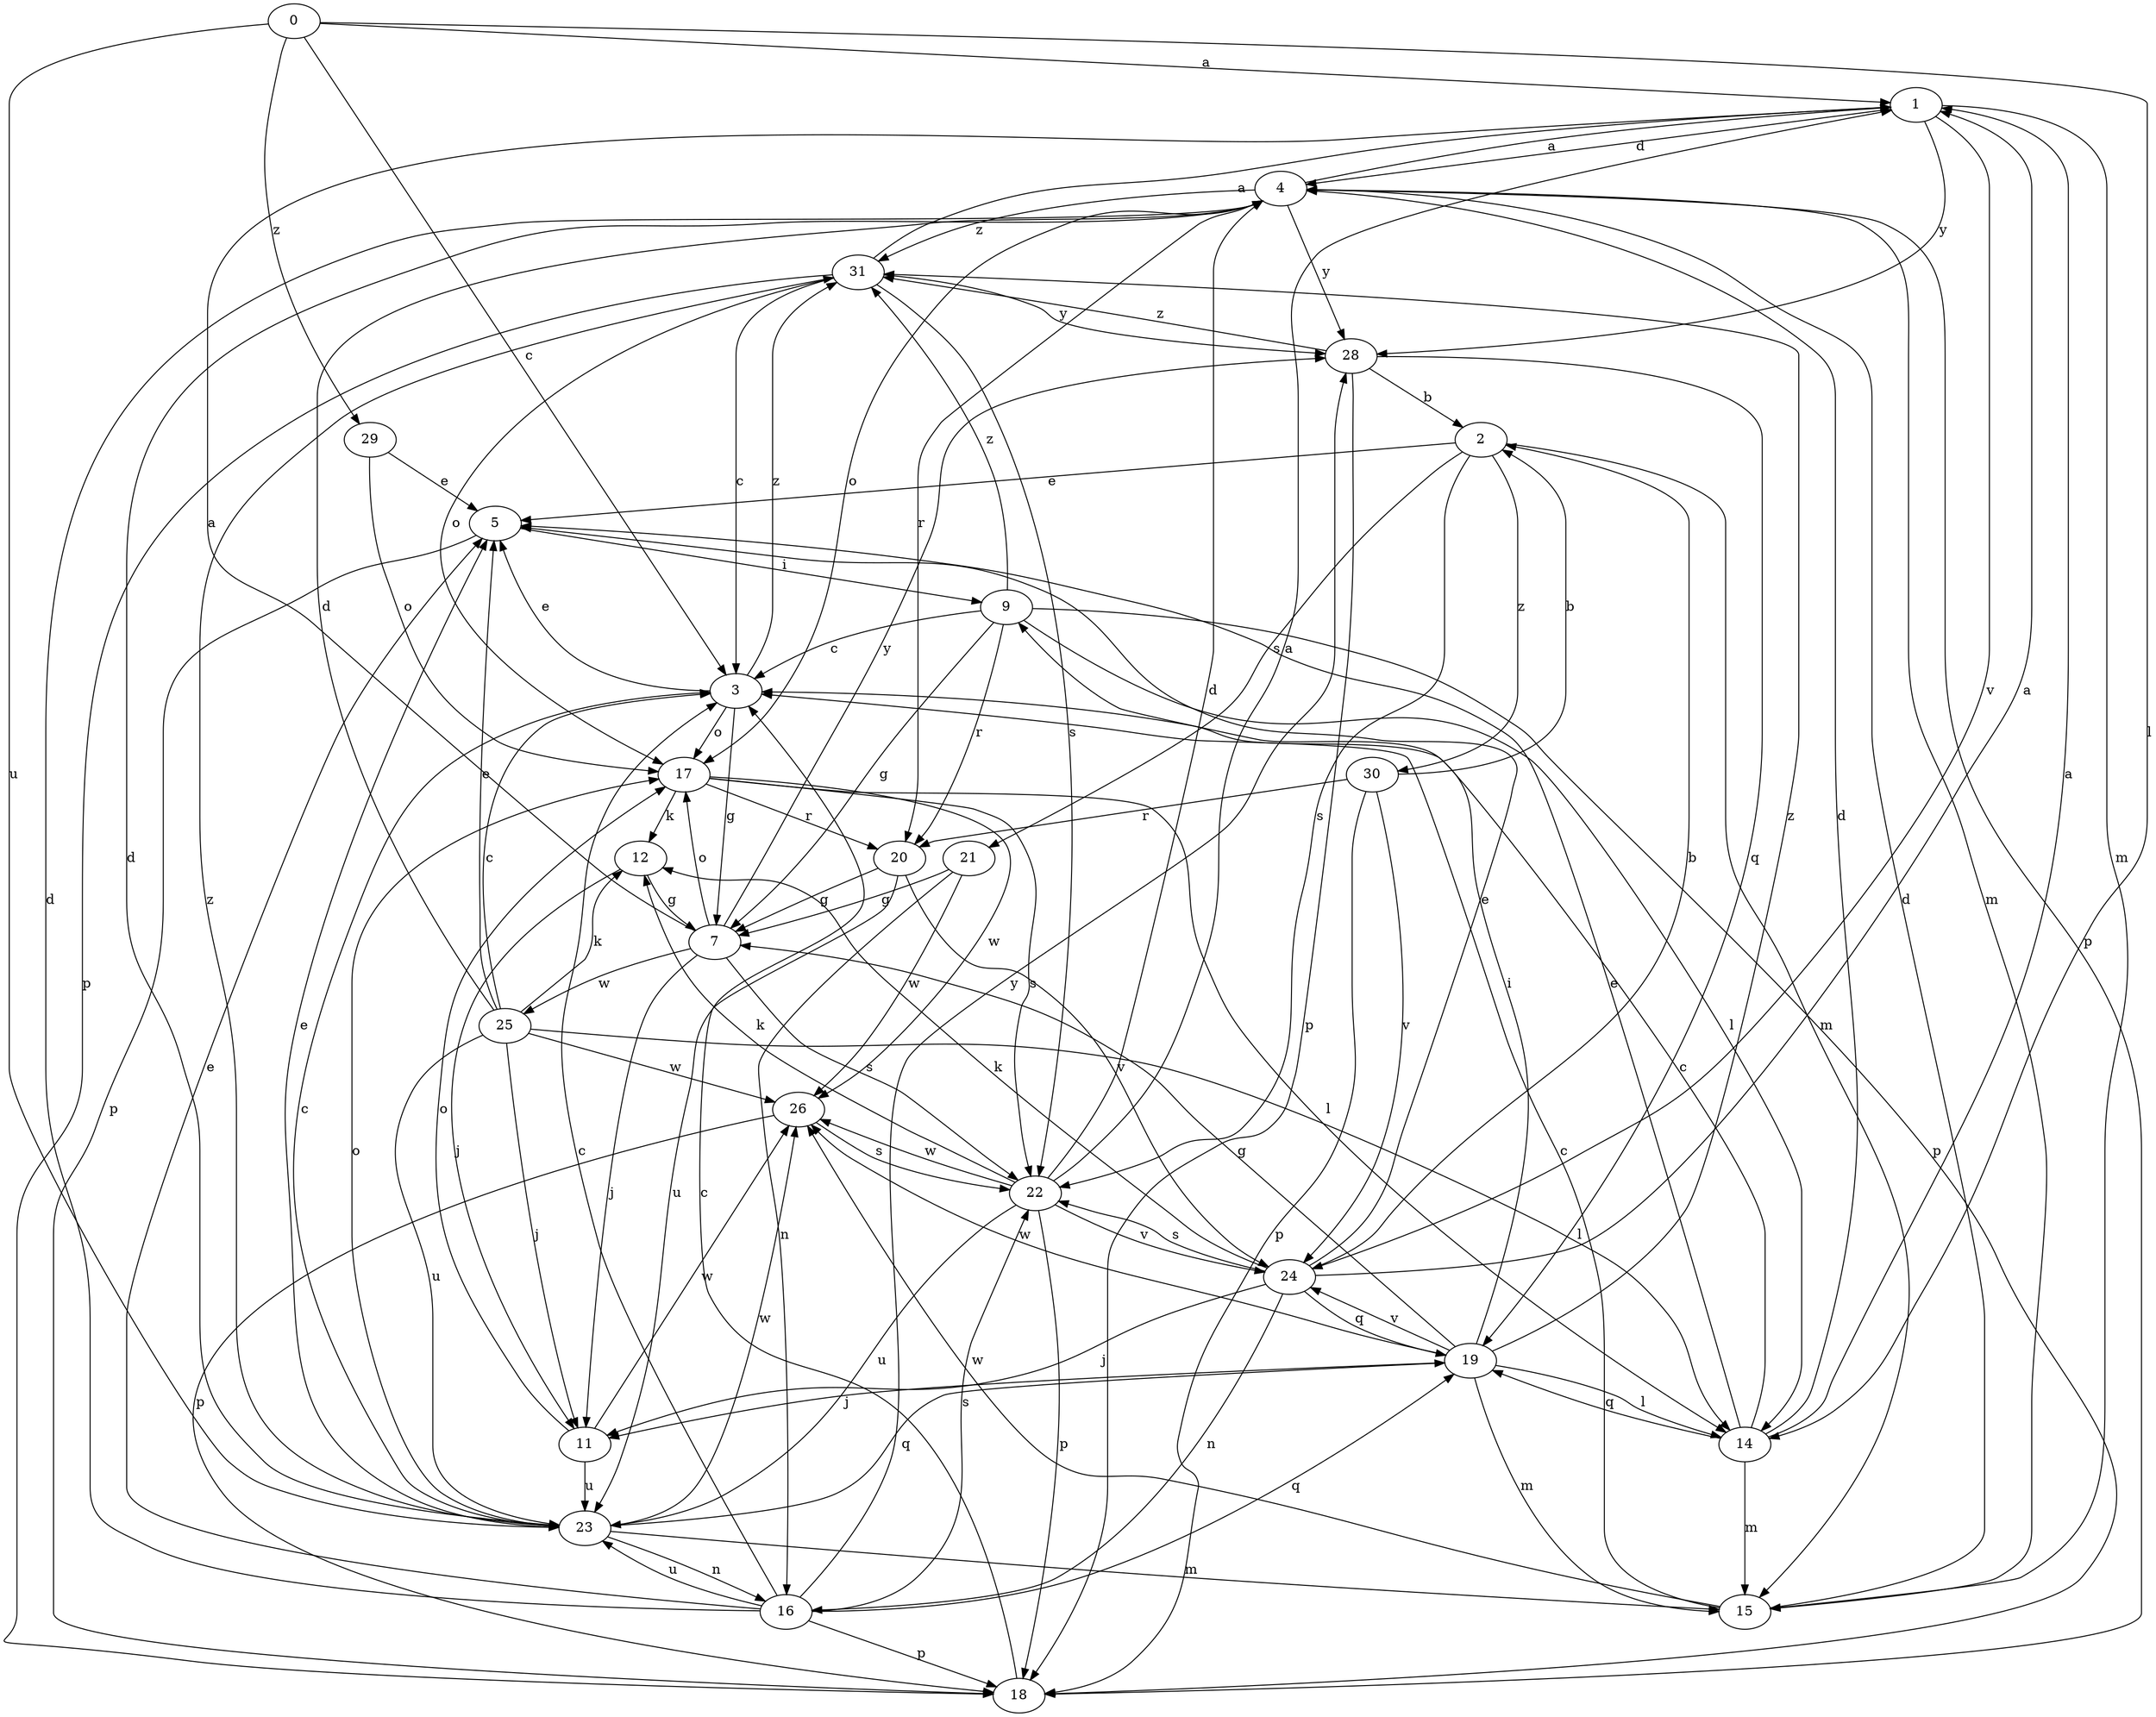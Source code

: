 strict digraph  {
0;
1;
2;
3;
4;
5;
7;
9;
11;
12;
14;
15;
16;
17;
18;
19;
20;
21;
22;
23;
24;
25;
26;
28;
29;
30;
31;
0 -> 1  [label=a];
0 -> 3  [label=c];
0 -> 14  [label=l];
0 -> 23  [label=u];
0 -> 29  [label=z];
1 -> 4  [label=d];
1 -> 15  [label=m];
1 -> 24  [label=v];
1 -> 28  [label=y];
2 -> 5  [label=e];
2 -> 15  [label=m];
2 -> 21  [label=s];
2 -> 22  [label=s];
2 -> 30  [label=z];
3 -> 5  [label=e];
3 -> 7  [label=g];
3 -> 17  [label=o];
3 -> 31  [label=z];
4 -> 1  [label=a];
4 -> 15  [label=m];
4 -> 17  [label=o];
4 -> 18  [label=p];
4 -> 20  [label=r];
4 -> 28  [label=y];
4 -> 31  [label=z];
5 -> 9  [label=i];
5 -> 18  [label=p];
7 -> 1  [label=a];
7 -> 11  [label=j];
7 -> 17  [label=o];
7 -> 22  [label=s];
7 -> 25  [label=w];
7 -> 28  [label=y];
9 -> 3  [label=c];
9 -> 7  [label=g];
9 -> 14  [label=l];
9 -> 18  [label=p];
9 -> 20  [label=r];
9 -> 31  [label=z];
11 -> 17  [label=o];
11 -> 23  [label=u];
11 -> 26  [label=w];
12 -> 7  [label=g];
12 -> 11  [label=j];
14 -> 1  [label=a];
14 -> 3  [label=c];
14 -> 4  [label=d];
14 -> 5  [label=e];
14 -> 15  [label=m];
14 -> 19  [label=q];
15 -> 3  [label=c];
15 -> 4  [label=d];
15 -> 26  [label=w];
16 -> 3  [label=c];
16 -> 4  [label=d];
16 -> 5  [label=e];
16 -> 18  [label=p];
16 -> 19  [label=q];
16 -> 22  [label=s];
16 -> 23  [label=u];
16 -> 28  [label=y];
17 -> 12  [label=k];
17 -> 14  [label=l];
17 -> 20  [label=r];
17 -> 22  [label=s];
17 -> 26  [label=w];
18 -> 3  [label=c];
19 -> 7  [label=g];
19 -> 9  [label=i];
19 -> 11  [label=j];
19 -> 14  [label=l];
19 -> 15  [label=m];
19 -> 24  [label=v];
19 -> 26  [label=w];
19 -> 31  [label=z];
20 -> 7  [label=g];
20 -> 23  [label=u];
20 -> 24  [label=v];
21 -> 7  [label=g];
21 -> 16  [label=n];
21 -> 26  [label=w];
22 -> 1  [label=a];
22 -> 4  [label=d];
22 -> 12  [label=k];
22 -> 18  [label=p];
22 -> 23  [label=u];
22 -> 24  [label=v];
22 -> 26  [label=w];
23 -> 3  [label=c];
23 -> 4  [label=d];
23 -> 5  [label=e];
23 -> 15  [label=m];
23 -> 16  [label=n];
23 -> 17  [label=o];
23 -> 19  [label=q];
23 -> 26  [label=w];
23 -> 31  [label=z];
24 -> 1  [label=a];
24 -> 2  [label=b];
24 -> 5  [label=e];
24 -> 11  [label=j];
24 -> 12  [label=k];
24 -> 16  [label=n];
24 -> 19  [label=q];
24 -> 22  [label=s];
25 -> 3  [label=c];
25 -> 4  [label=d];
25 -> 5  [label=e];
25 -> 11  [label=j];
25 -> 12  [label=k];
25 -> 14  [label=l];
25 -> 23  [label=u];
25 -> 26  [label=w];
26 -> 18  [label=p];
26 -> 22  [label=s];
28 -> 2  [label=b];
28 -> 18  [label=p];
28 -> 19  [label=q];
28 -> 31  [label=z];
29 -> 5  [label=e];
29 -> 17  [label=o];
30 -> 2  [label=b];
30 -> 18  [label=p];
30 -> 20  [label=r];
30 -> 24  [label=v];
31 -> 1  [label=a];
31 -> 3  [label=c];
31 -> 17  [label=o];
31 -> 18  [label=p];
31 -> 22  [label=s];
31 -> 28  [label=y];
}
